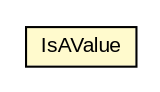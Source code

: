 #!/usr/local/bin/dot
#
# Class diagram 
# Generated by UMLGraph version R5_6-24-gf6e263 (http://www.umlgraph.org/)
#

digraph G {
	edge [fontname="arial",fontsize=10,labelfontname="arial",labelfontsize=10];
	node [fontname="arial",fontsize=10,shape=plaintext];
	nodesep=0.25;
	ranksep=0.5;
	// edu.arizona.biosemantics.semanticmarkup.markupelement.description.ling.learn.lib.unsupervised.IsAValue
	c90559 [label=<<table title="edu.arizona.biosemantics.semanticmarkup.markupelement.description.ling.learn.lib.unsupervised.IsAValue" border="0" cellborder="1" cellspacing="0" cellpadding="2" port="p" bgcolor="lemonChiffon" href="./IsAValue.html">
		<tr><td><table border="0" cellspacing="0" cellpadding="1">
<tr><td align="center" balign="center"> IsAValue </td></tr>
		</table></td></tr>
		</table>>, URL="./IsAValue.html", fontname="arial", fontcolor="black", fontsize=10.0];
}

